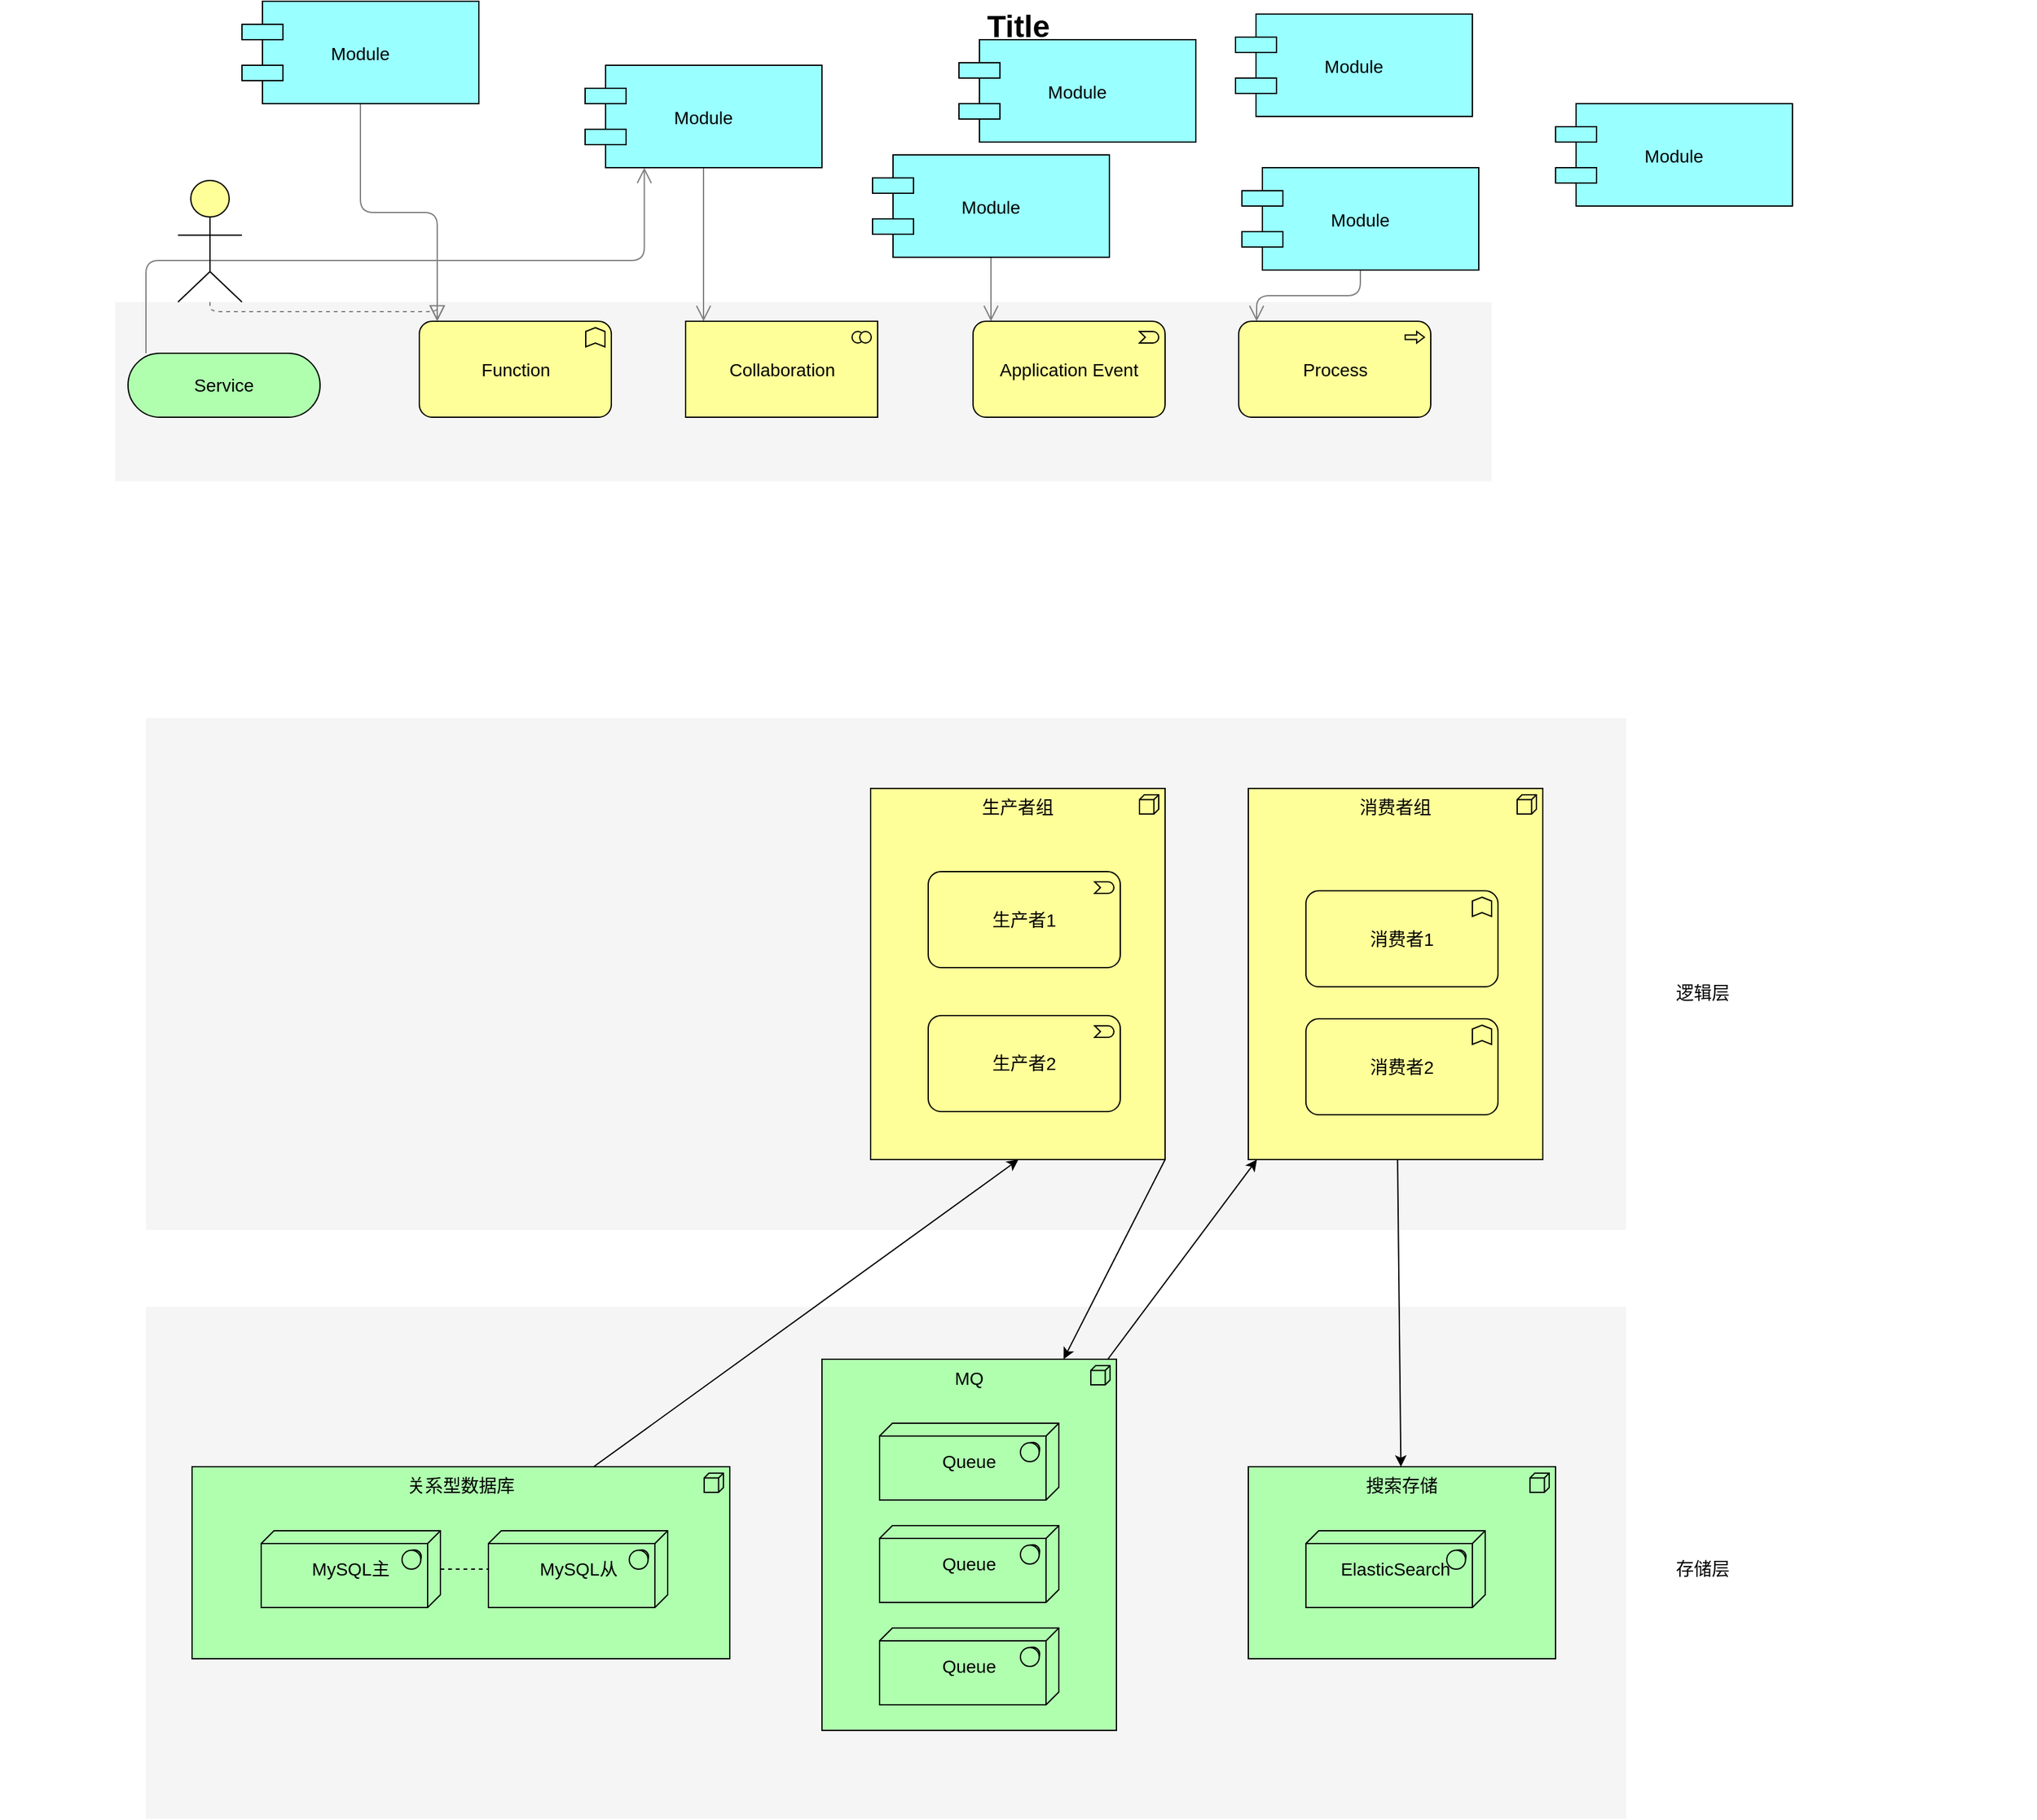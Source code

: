 <mxfile version="14.8.4" type="github">
  <diagram id="6I0OCvxSQrVGMHxT2VVA" name="Page-1">
    <mxGraphModel dx="1564" dy="2036" grid="1" gridSize="10" guides="1" tooltips="1" connect="1" arrows="1" fold="1" page="1" pageScale="1" pageWidth="850" pageHeight="1100" math="0" shadow="0">
      <root>
        <mxCell id="0" />
        <mxCell id="1" parent="0" />
        <mxCell id="8nlqihTdNNTVfNvSGMPw-33" value="" style="whiteSpace=wrap;html=1;strokeColor=none;strokeWidth=1;fillColor=#f5f5f5;fontSize=14;" vertex="1" parent="1">
          <mxGeometry x="194" y="-40" width="1156" height="400" as="geometry" />
        </mxCell>
        <mxCell id="dKdSaXE48SgPbhcamS2K-30" value="S" style="whiteSpace=wrap;html=1;strokeColor=none;strokeWidth=1;fillColor=#f5f5f5;fontSize=14;" parent="1" vertex="1">
          <mxGeometry x="194" y="420" width="1156" height="400" as="geometry" />
        </mxCell>
        <mxCell id="8nlqihTdNNTVfNvSGMPw-26" value="消费者组" style="html=1;whiteSpace=wrap;shape=mxgraph.archimate3.application;appType=node;archiType=square;fontSize=14;verticalAlign=top;fillColor=#FFFF99;" vertex="1" parent="1">
          <mxGeometry x="1055" y="15" width="230" height="290" as="geometry" />
        </mxCell>
        <mxCell id="8nlqihTdNNTVfNvSGMPw-1" value="搜索存储" style="html=1;whiteSpace=wrap;fillColor=#AFFFAF;shape=mxgraph.archimate3.application;appType=node;archiType=square;fontSize=14;verticalAlign=top;" vertex="1" parent="1">
          <mxGeometry x="1055" y="545" width="240" height="150" as="geometry" />
        </mxCell>
        <mxCell id="dKdSaXE48SgPbhcamS2K-32" value="" style="whiteSpace=wrap;html=1;strokeColor=none;strokeWidth=1;fillColor=#f5f5f5;fontSize=14;" parent="1" vertex="1">
          <mxGeometry x="170" y="-365" width="1075" height="140" as="geometry" />
        </mxCell>
        <mxCell id="dKdSaXE48SgPbhcamS2K-33" value="关系型数据库" style="html=1;whiteSpace=wrap;fillColor=#AFFFAF;shape=mxgraph.archimate3.application;appType=node;archiType=square;fontSize=14;verticalAlign=top;" parent="1" vertex="1">
          <mxGeometry x="230" y="545" width="420" height="150" as="geometry" />
        </mxCell>
        <mxCell id="dKdSaXE48SgPbhcamS2K-35" value="&lt;div&gt;&lt;/div&gt;MySQL主" style="html=1;whiteSpace=wrap;fillColor=#AFFFAF;shape=mxgraph.archimate3.tech;techType=sysSw;fontSize=14;" parent="1" vertex="1">
          <mxGeometry x="284" y="595" width="140" height="60" as="geometry" />
        </mxCell>
        <mxCell id="dKdSaXE48SgPbhcamS2K-37" value="&lt;div&gt;ElasticSearch&lt;/div&gt;" style="html=1;whiteSpace=wrap;fillColor=#AFFFAF;shape=mxgraph.archimate3.tech;techType=sysSw;fontSize=14;" parent="1" vertex="1">
          <mxGeometry x="1100" y="595" width="140" height="60" as="geometry" />
        </mxCell>
        <mxCell id="dKdSaXE48SgPbhcamS2K-38" style="edgeStyle=elbowEdgeStyle;rounded=1;elbow=vertical;html=1;startSize=10;endArrow=open;endFill=0;endSize=10;jettySize=auto;orthogonalLoop=1;strokeColor=#808080;fontSize=14;entryX=0.25;entryY=1;" parent="1" target="dKdSaXE48SgPbhcamS2K-49" edge="1">
          <mxGeometry relative="1" as="geometry">
            <mxPoint x="194" y="-325" as="sourcePoint" />
          </mxGeometry>
        </mxCell>
        <mxCell id="dKdSaXE48SgPbhcamS2K-40" value="Service" style="html=1;whiteSpace=wrap;fillColor=#AFFFAF;shape=mxgraph.archimate3.service;fontSize=14;" parent="1" vertex="1">
          <mxGeometry x="180" y="-325" width="150" height="50" as="geometry" />
        </mxCell>
        <mxCell id="dKdSaXE48SgPbhcamS2K-46" style="edgeStyle=elbowEdgeStyle;rounded=1;elbow=vertical;html=1;startSize=10;endArrow=open;endFill=0;endSize=10;jettySize=auto;orthogonalLoop=1;strokeColor=#808080;fontSize=14;" parent="1" source="dKdSaXE48SgPbhcamS2K-47" edge="1">
          <mxGeometry relative="1" as="geometry">
            <mxPoint x="421.5" y="-350" as="targetPoint" />
          </mxGeometry>
        </mxCell>
        <mxCell id="dKdSaXE48SgPbhcamS2K-47" value="Module" style="shape=component;align=center;fillColor=#99ffff;gradientColor=none;fontSize=14;" parent="1" vertex="1">
          <mxGeometry x="269" y="-600" width="185" height="80" as="geometry" />
        </mxCell>
        <mxCell id="dKdSaXE48SgPbhcamS2K-48" style="edgeStyle=elbowEdgeStyle;rounded=1;elbow=vertical;html=1;startSize=10;endArrow=open;endFill=0;endSize=10;jettySize=auto;orthogonalLoop=1;strokeColor=#808080;fontSize=14;" parent="1" source="dKdSaXE48SgPbhcamS2K-49" edge="1">
          <mxGeometry relative="1" as="geometry">
            <mxPoint x="629.5" y="-350" as="targetPoint" />
          </mxGeometry>
        </mxCell>
        <mxCell id="dKdSaXE48SgPbhcamS2K-49" value="Module" style="shape=component;align=center;fillColor=#99ffff;gradientColor=none;fontSize=14;" parent="1" vertex="1">
          <mxGeometry x="537" y="-550" width="185" height="80" as="geometry" />
        </mxCell>
        <mxCell id="dKdSaXE48SgPbhcamS2K-50" style="edgeStyle=elbowEdgeStyle;rounded=1;elbow=vertical;html=1;startSize=10;endArrow=open;endFill=0;endSize=10;jettySize=auto;orthogonalLoop=1;strokeColor=#808080;fontSize=14;" parent="1" source="dKdSaXE48SgPbhcamS2K-51" edge="1">
          <mxGeometry relative="1" as="geometry">
            <mxPoint x="854" y="-350" as="targetPoint" />
          </mxGeometry>
        </mxCell>
        <mxCell id="dKdSaXE48SgPbhcamS2K-51" value="Module" style="shape=component;align=center;fillColor=#99ffff;gradientColor=none;fontSize=14;" parent="1" vertex="1">
          <mxGeometry x="761.5" y="-480" width="185" height="80" as="geometry" />
        </mxCell>
        <mxCell id="dKdSaXE48SgPbhcamS2K-52" style="edgeStyle=elbowEdgeStyle;rounded=1;elbow=vertical;html=1;startSize=10;endArrow=open;endFill=0;endSize=10;jettySize=auto;orthogonalLoop=1;strokeColor=#808080;fontSize=14;" parent="1" source="dKdSaXE48SgPbhcamS2K-53" edge="1">
          <mxGeometry relative="1" as="geometry">
            <mxPoint x="1061.5" y="-350" as="targetPoint" />
          </mxGeometry>
        </mxCell>
        <mxCell id="dKdSaXE48SgPbhcamS2K-53" value="Module" style="shape=component;align=center;fillColor=#99ffff;gradientColor=none;fontSize=14;" parent="1" vertex="1">
          <mxGeometry x="1050" y="-470" width="185" height="80" as="geometry" />
        </mxCell>
        <mxCell id="dKdSaXE48SgPbhcamS2K-54" value="Function" style="html=1;whiteSpace=wrap;fillColor=#ffff99;shape=mxgraph.archimate3.application;appType=func;archiType=rounded;fontSize=14;" parent="1" vertex="1">
          <mxGeometry x="407.5" y="-350" width="150" height="75" as="geometry" />
        </mxCell>
        <mxCell id="dKdSaXE48SgPbhcamS2K-55" value="Collaboration" style="html=1;whiteSpace=wrap;fillColor=#ffff99;shape=mxgraph.archimate3.application;appType=collab;archiType=square;fontSize=14;" parent="1" vertex="1">
          <mxGeometry x="615.5" y="-350" width="150" height="75" as="geometry" />
        </mxCell>
        <mxCell id="dKdSaXE48SgPbhcamS2K-56" value="Application Event" style="html=1;whiteSpace=wrap;fillColor=#ffff99;shape=mxgraph.archimate3.application;appType=event;archiType=rounded;fontSize=14;" parent="1" vertex="1">
          <mxGeometry x="840" y="-350" width="150" height="75" as="geometry" />
        </mxCell>
        <mxCell id="dKdSaXE48SgPbhcamS2K-57" value="Process" style="html=1;whiteSpace=wrap;fillColor=#ffff99;shape=mxgraph.archimate3.application;appType=proc;archiType=rounded;fontSize=14;" parent="1" vertex="1">
          <mxGeometry x="1047.5" y="-350" width="150" height="75" as="geometry" />
        </mxCell>
        <mxCell id="dKdSaXE48SgPbhcamS2K-58" value="存储层" style="text;html=1;strokeColor=none;fillColor=none;align=center;verticalAlign=middle;whiteSpace=wrap;fontSize=14;" parent="1" vertex="1">
          <mxGeometry x="1290" y="615" width="240" height="20" as="geometry" />
        </mxCell>
        <mxCell id="dKdSaXE48SgPbhcamS2K-59" value="逻辑层&lt;br&gt;" style="text;html=1;strokeColor=none;fillColor=none;align=center;verticalAlign=middle;whiteSpace=wrap;fontSize=14;" parent="1" vertex="1">
          <mxGeometry x="1290" y="165" width="240" height="20" as="geometry" />
        </mxCell>
        <mxCell id="dKdSaXE48SgPbhcamS2K-61" style="edgeStyle=elbowEdgeStyle;rounded=1;elbow=vertical;html=1;dashed=1;startSize=10;endArrow=block;endFill=0;endSize=10;jettySize=auto;orthogonalLoop=1;strokeColor=#808080;fontSize=14;" parent="1" source="dKdSaXE48SgPbhcamS2K-62" edge="1">
          <mxGeometry relative="1" as="geometry">
            <mxPoint x="421.5" y="-350" as="targetPoint" />
          </mxGeometry>
        </mxCell>
        <mxCell id="dKdSaXE48SgPbhcamS2K-62" value="" style="html=1;whiteSpace=wrap;fillColor=#ffff99;shape=mxgraph.archimate3.actor;fontSize=14;" parent="1" vertex="1">
          <mxGeometry x="219" y="-460" width="50" height="95" as="geometry" />
        </mxCell>
        <mxCell id="dKdSaXE48SgPbhcamS2K-63" value="Title" style="text;strokeColor=none;fillColor=none;html=1;fontSize=24;fontStyle=1;verticalAlign=middle;align=center;" parent="1" vertex="1">
          <mxGeometry x="80" y="-600" width="1590" height="40" as="geometry" />
        </mxCell>
        <mxCell id="8nlqihTdNNTVfNvSGMPw-2" value="&lt;div&gt;&lt;/div&gt;MySQL从" style="html=1;whiteSpace=wrap;fillColor=#AFFFAF;shape=mxgraph.archimate3.tech;techType=sysSw;fontSize=14;" vertex="1" parent="1">
          <mxGeometry x="461.5" y="595" width="140" height="60" as="geometry" />
        </mxCell>
        <mxCell id="8nlqihTdNNTVfNvSGMPw-6" value="" style="endArrow=none;dashed=1;html=1;" edge="1" parent="1" source="dKdSaXE48SgPbhcamS2K-35" target="8nlqihTdNNTVfNvSGMPw-2">
          <mxGeometry width="50" height="50" relative="1" as="geometry">
            <mxPoint x="540" y="1070" as="sourcePoint" />
            <mxPoint x="590" y="1020" as="targetPoint" />
          </mxGeometry>
        </mxCell>
        <mxCell id="8nlqihTdNNTVfNvSGMPw-7" value="Module" style="shape=component;align=center;fillColor=#99ffff;gradientColor=none;fontSize=14;" vertex="1" parent="1">
          <mxGeometry x="1045" y="-590" width="185" height="80" as="geometry" />
        </mxCell>
        <mxCell id="8nlqihTdNNTVfNvSGMPw-8" value="Module" style="shape=component;align=center;fillColor=#99ffff;gradientColor=none;fontSize=14;" vertex="1" parent="1">
          <mxGeometry x="829" y="-570" width="185" height="80" as="geometry" />
        </mxCell>
        <mxCell id="8nlqihTdNNTVfNvSGMPw-11" value="MQ" style="html=1;whiteSpace=wrap;fillColor=#AFFFAF;shape=mxgraph.archimate3.application;appType=node;archiType=square;fontSize=14;verticalAlign=top;" vertex="1" parent="1">
          <mxGeometry x="722" y="461" width="230" height="290" as="geometry" />
        </mxCell>
        <mxCell id="8nlqihTdNNTVfNvSGMPw-12" value="&lt;div&gt;&lt;/div&gt;Queue" style="html=1;whiteSpace=wrap;fillColor=#AFFFAF;shape=mxgraph.archimate3.tech;techType=sysSw;fontSize=14;" vertex="1" parent="1">
          <mxGeometry x="767" y="511" width="140" height="60" as="geometry" />
        </mxCell>
        <mxCell id="8nlqihTdNNTVfNvSGMPw-13" value="Queue&lt;div&gt;&lt;/div&gt;" style="html=1;whiteSpace=wrap;fillColor=#AFFFAF;shape=mxgraph.archimate3.tech;techType=sysSw;fontSize=14;" vertex="1" parent="1">
          <mxGeometry x="767" y="591" width="140" height="60" as="geometry" />
        </mxCell>
        <mxCell id="8nlqihTdNNTVfNvSGMPw-14" value="Queue&lt;div&gt;&lt;/div&gt;" style="html=1;whiteSpace=wrap;fillColor=#AFFFAF;shape=mxgraph.archimate3.tech;techType=sysSw;fontSize=14;" vertex="1" parent="1">
          <mxGeometry x="767" y="671" width="140" height="60" as="geometry" />
        </mxCell>
        <mxCell id="8nlqihTdNNTVfNvSGMPw-18" value="" style="endArrow=classic;html=1;entryX=0.502;entryY=1;entryDx=0;entryDy=0;entryPerimeter=0;" edge="1" parent="1" source="dKdSaXE48SgPbhcamS2K-33" target="8nlqihTdNNTVfNvSGMPw-27">
          <mxGeometry width="50" height="50" relative="1" as="geometry">
            <mxPoint x="640" y="620" as="sourcePoint" />
            <mxPoint x="440" y="632.5" as="targetPoint" />
          </mxGeometry>
        </mxCell>
        <mxCell id="8nlqihTdNNTVfNvSGMPw-20" value="" style="endArrow=classic;html=1;exitX=1;exitY=1;exitDx=0;exitDy=0;exitPerimeter=0;" edge="1" parent="1" source="8nlqihTdNNTVfNvSGMPw-27" target="8nlqihTdNNTVfNvSGMPw-11">
          <mxGeometry width="50" height="50" relative="1" as="geometry">
            <mxPoint x="515" y="595" as="sourcePoint" />
            <mxPoint x="740" y="570" as="targetPoint" />
          </mxGeometry>
        </mxCell>
        <mxCell id="8nlqihTdNNTVfNvSGMPw-22" value="消费者1" style="html=1;whiteSpace=wrap;fillColor=#ffff99;shape=mxgraph.archimate3.application;appType=func;archiType=rounded;fontSize=14;" vertex="1" parent="1">
          <mxGeometry x="1100" y="95" width="150" height="75" as="geometry" />
        </mxCell>
        <mxCell id="8nlqihTdNNTVfNvSGMPw-23" value="" style="endArrow=classic;html=1;" edge="1" parent="1" source="8nlqihTdNNTVfNvSGMPw-11" target="8nlqihTdNNTVfNvSGMPw-26">
          <mxGeometry width="50" height="50" relative="1" as="geometry">
            <mxPoint x="810" y="760" as="sourcePoint" />
            <mxPoint x="1040" y="595" as="targetPoint" />
          </mxGeometry>
        </mxCell>
        <mxCell id="8nlqihTdNNTVfNvSGMPw-25" value="消费者2" style="html=1;whiteSpace=wrap;fillColor=#ffff99;shape=mxgraph.archimate3.application;appType=func;archiType=rounded;fontSize=14;" vertex="1" parent="1">
          <mxGeometry x="1100" y="195" width="150" height="75" as="geometry" />
        </mxCell>
        <mxCell id="8nlqihTdNNTVfNvSGMPw-27" value="生产者组" style="html=1;whiteSpace=wrap;shape=mxgraph.archimate3.application;appType=node;archiType=square;fontSize=14;verticalAlign=top;fillColor=#FFFF99;" vertex="1" parent="1">
          <mxGeometry x="760" y="15" width="230" height="290" as="geometry" />
        </mxCell>
        <mxCell id="8nlqihTdNNTVfNvSGMPw-28" value="生产者1" style="html=1;whiteSpace=wrap;fillColor=#ffff99;shape=mxgraph.archimate3.application;appType=event;archiType=rounded;fontSize=14;" vertex="1" parent="1">
          <mxGeometry x="805" y="80" width="150" height="75" as="geometry" />
        </mxCell>
        <mxCell id="8nlqihTdNNTVfNvSGMPw-29" value="生产者2" style="html=1;whiteSpace=wrap;fillColor=#ffff99;shape=mxgraph.archimate3.application;appType=event;archiType=rounded;fontSize=14;" vertex="1" parent="1">
          <mxGeometry x="805" y="192.5" width="150" height="75" as="geometry" />
        </mxCell>
        <mxCell id="8nlqihTdNNTVfNvSGMPw-38" value="" style="endArrow=classic;html=1;" edge="1" parent="1" source="8nlqihTdNNTVfNvSGMPw-26" target="8nlqihTdNNTVfNvSGMPw-1">
          <mxGeometry width="50" height="50" relative="1" as="geometry">
            <mxPoint x="790" y="520" as="sourcePoint" />
            <mxPoint x="840" y="470" as="targetPoint" />
          </mxGeometry>
        </mxCell>
        <mxCell id="8nlqihTdNNTVfNvSGMPw-39" value="Module" style="shape=component;align=center;fillColor=#99ffff;gradientColor=none;fontSize=14;" vertex="1" parent="1">
          <mxGeometry x="1295" y="-520" width="185" height="80" as="geometry" />
        </mxCell>
      </root>
    </mxGraphModel>
  </diagram>
</mxfile>
